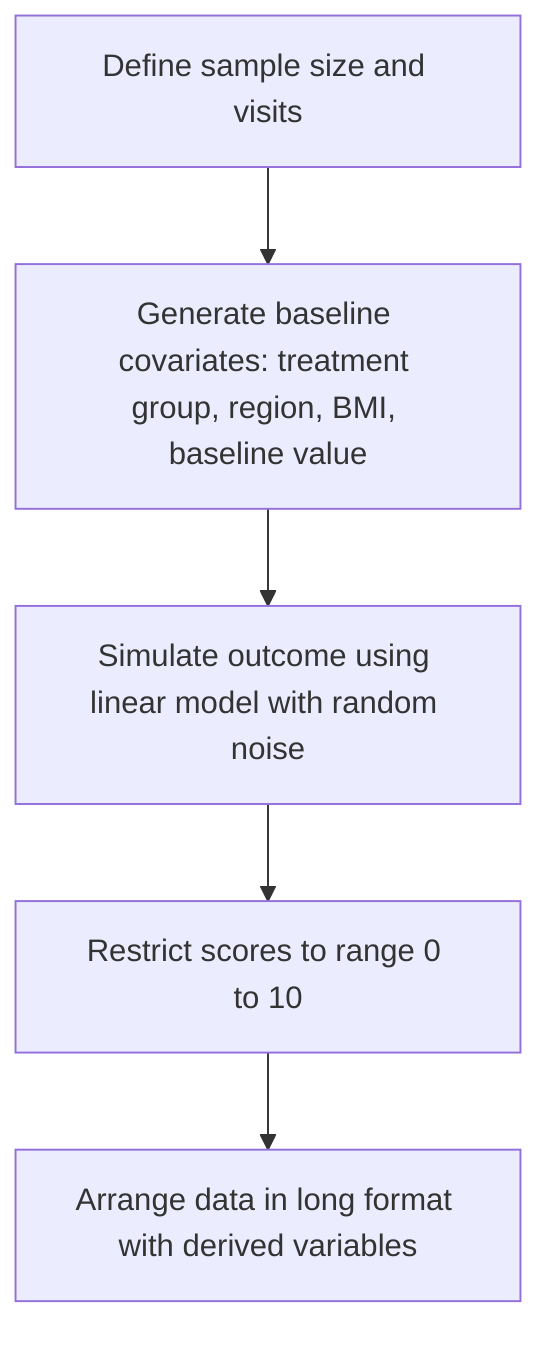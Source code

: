 ---
config:
  theme: mc
---
flowchart TD
    A[Define sample size and visits]
    B[Generate baseline covariates: treatment group, region, BMI, baseline value]
    C[Simulate outcome using linear model with random noise]
    D[Restrict scores to range 0 to 10]
    E[Arrange data in long format with derived variables]
    A --> B
    B --> C
    C --> D
    D --> E